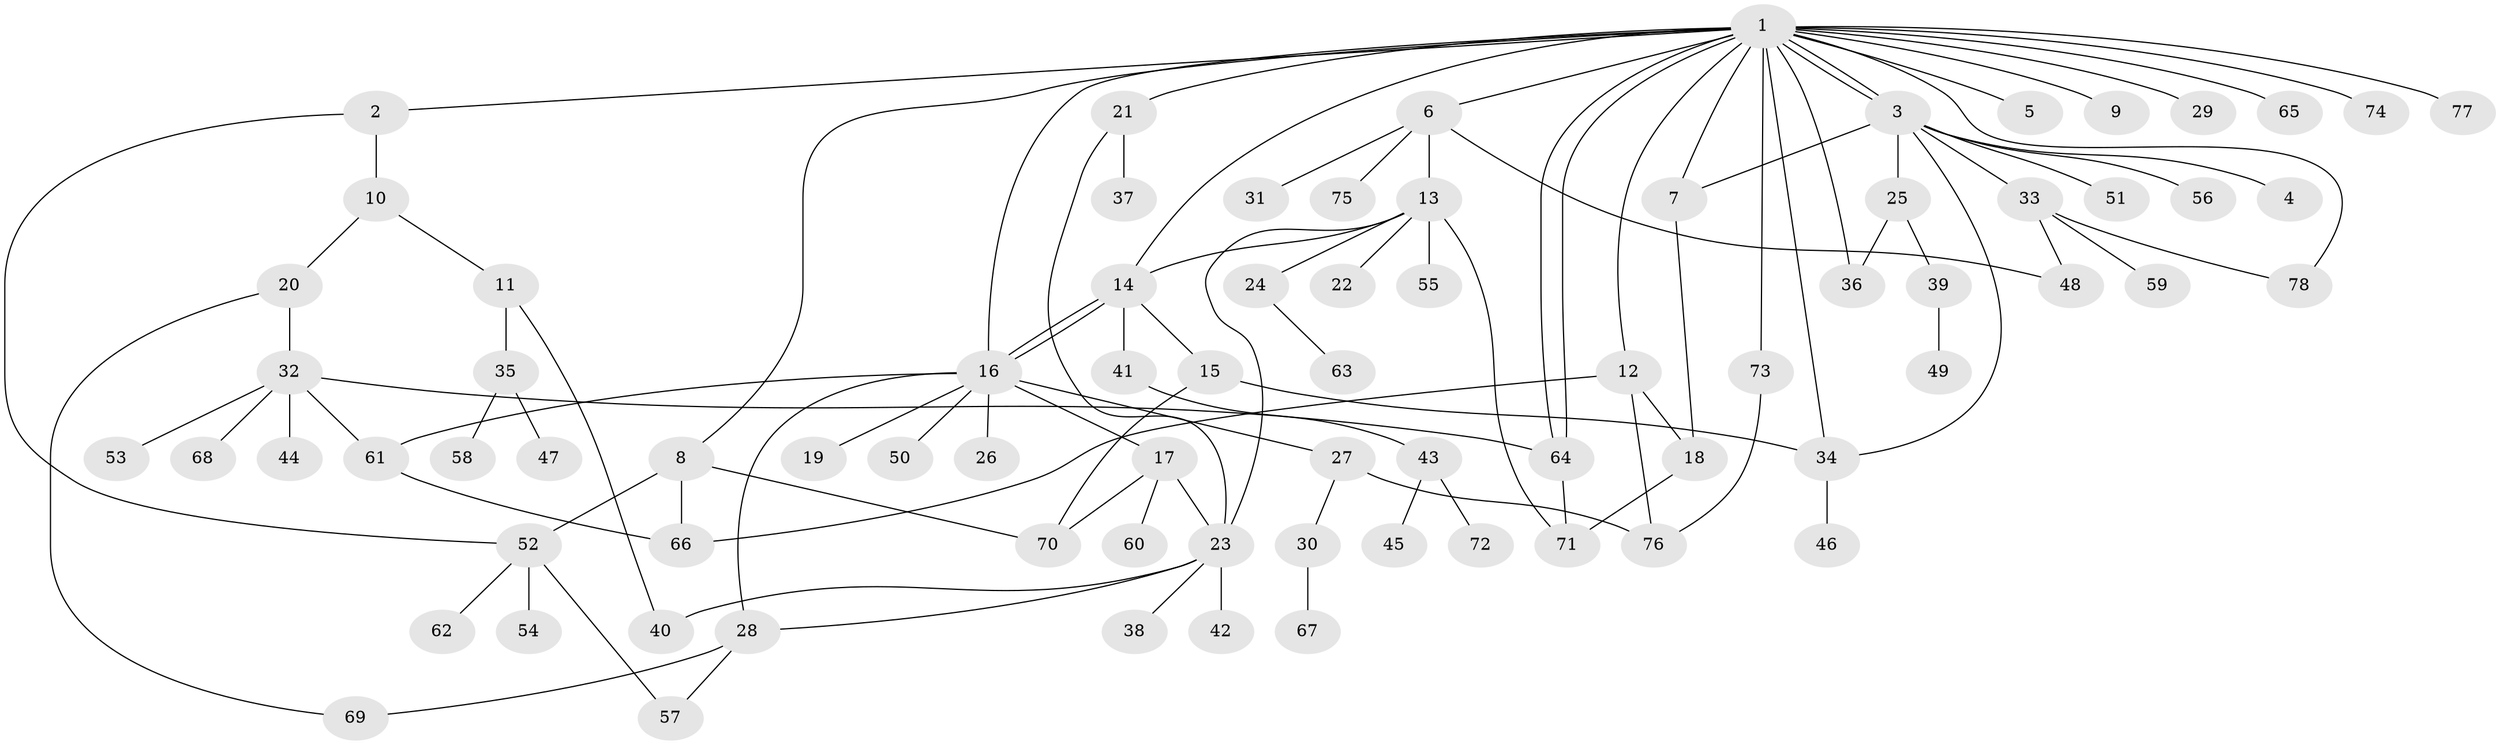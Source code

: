 // Generated by graph-tools (version 1.1) at 2025/35/03/09/25 02:35:23]
// undirected, 78 vertices, 106 edges
graph export_dot {
graph [start="1"]
  node [color=gray90,style=filled];
  1;
  2;
  3;
  4;
  5;
  6;
  7;
  8;
  9;
  10;
  11;
  12;
  13;
  14;
  15;
  16;
  17;
  18;
  19;
  20;
  21;
  22;
  23;
  24;
  25;
  26;
  27;
  28;
  29;
  30;
  31;
  32;
  33;
  34;
  35;
  36;
  37;
  38;
  39;
  40;
  41;
  42;
  43;
  44;
  45;
  46;
  47;
  48;
  49;
  50;
  51;
  52;
  53;
  54;
  55;
  56;
  57;
  58;
  59;
  60;
  61;
  62;
  63;
  64;
  65;
  66;
  67;
  68;
  69;
  70;
  71;
  72;
  73;
  74;
  75;
  76;
  77;
  78;
  1 -- 2;
  1 -- 3;
  1 -- 3;
  1 -- 5;
  1 -- 6;
  1 -- 7;
  1 -- 8;
  1 -- 9;
  1 -- 12;
  1 -- 14;
  1 -- 16;
  1 -- 21;
  1 -- 29;
  1 -- 34;
  1 -- 36;
  1 -- 64;
  1 -- 64;
  1 -- 65;
  1 -- 73;
  1 -- 74;
  1 -- 77;
  1 -- 78;
  2 -- 10;
  2 -- 52;
  3 -- 4;
  3 -- 7;
  3 -- 25;
  3 -- 33;
  3 -- 34;
  3 -- 51;
  3 -- 56;
  6 -- 13;
  6 -- 31;
  6 -- 48;
  6 -- 75;
  7 -- 18;
  8 -- 52;
  8 -- 66;
  8 -- 70;
  10 -- 11;
  10 -- 20;
  11 -- 35;
  11 -- 40;
  12 -- 18;
  12 -- 66;
  12 -- 76;
  13 -- 14;
  13 -- 22;
  13 -- 23;
  13 -- 24;
  13 -- 55;
  13 -- 71;
  14 -- 15;
  14 -- 16;
  14 -- 16;
  14 -- 41;
  15 -- 34;
  15 -- 70;
  16 -- 17;
  16 -- 19;
  16 -- 26;
  16 -- 27;
  16 -- 28;
  16 -- 50;
  16 -- 61;
  17 -- 23;
  17 -- 60;
  17 -- 70;
  18 -- 71;
  20 -- 32;
  20 -- 69;
  21 -- 23;
  21 -- 37;
  23 -- 28;
  23 -- 38;
  23 -- 40;
  23 -- 42;
  24 -- 63;
  25 -- 36;
  25 -- 39;
  27 -- 30;
  27 -- 76;
  28 -- 57;
  28 -- 69;
  30 -- 67;
  32 -- 44;
  32 -- 53;
  32 -- 61;
  32 -- 64;
  32 -- 68;
  33 -- 48;
  33 -- 59;
  33 -- 78;
  34 -- 46;
  35 -- 47;
  35 -- 58;
  39 -- 49;
  41 -- 43;
  43 -- 45;
  43 -- 72;
  52 -- 54;
  52 -- 57;
  52 -- 62;
  61 -- 66;
  64 -- 71;
  73 -- 76;
}
